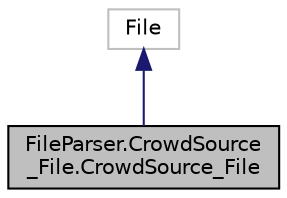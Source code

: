 digraph "FileParser.CrowdSource_File.CrowdSource_File"
{
  edge [fontname="Helvetica",fontsize="10",labelfontname="Helvetica",labelfontsize="10"];
  node [fontname="Helvetica",fontsize="10",shape=record];
  Node1 [label="FileParser.CrowdSource\l_File.CrowdSource_File",height=0.2,width=0.4,color="black", fillcolor="grey75", style="filled", fontcolor="black"];
  Node2 -> Node1 [dir="back",color="midnightblue",fontsize="10",style="solid",fontname="Helvetica"];
  Node2 [label="File",height=0.2,width=0.4,color="grey75", fillcolor="white", style="filled"];
}
